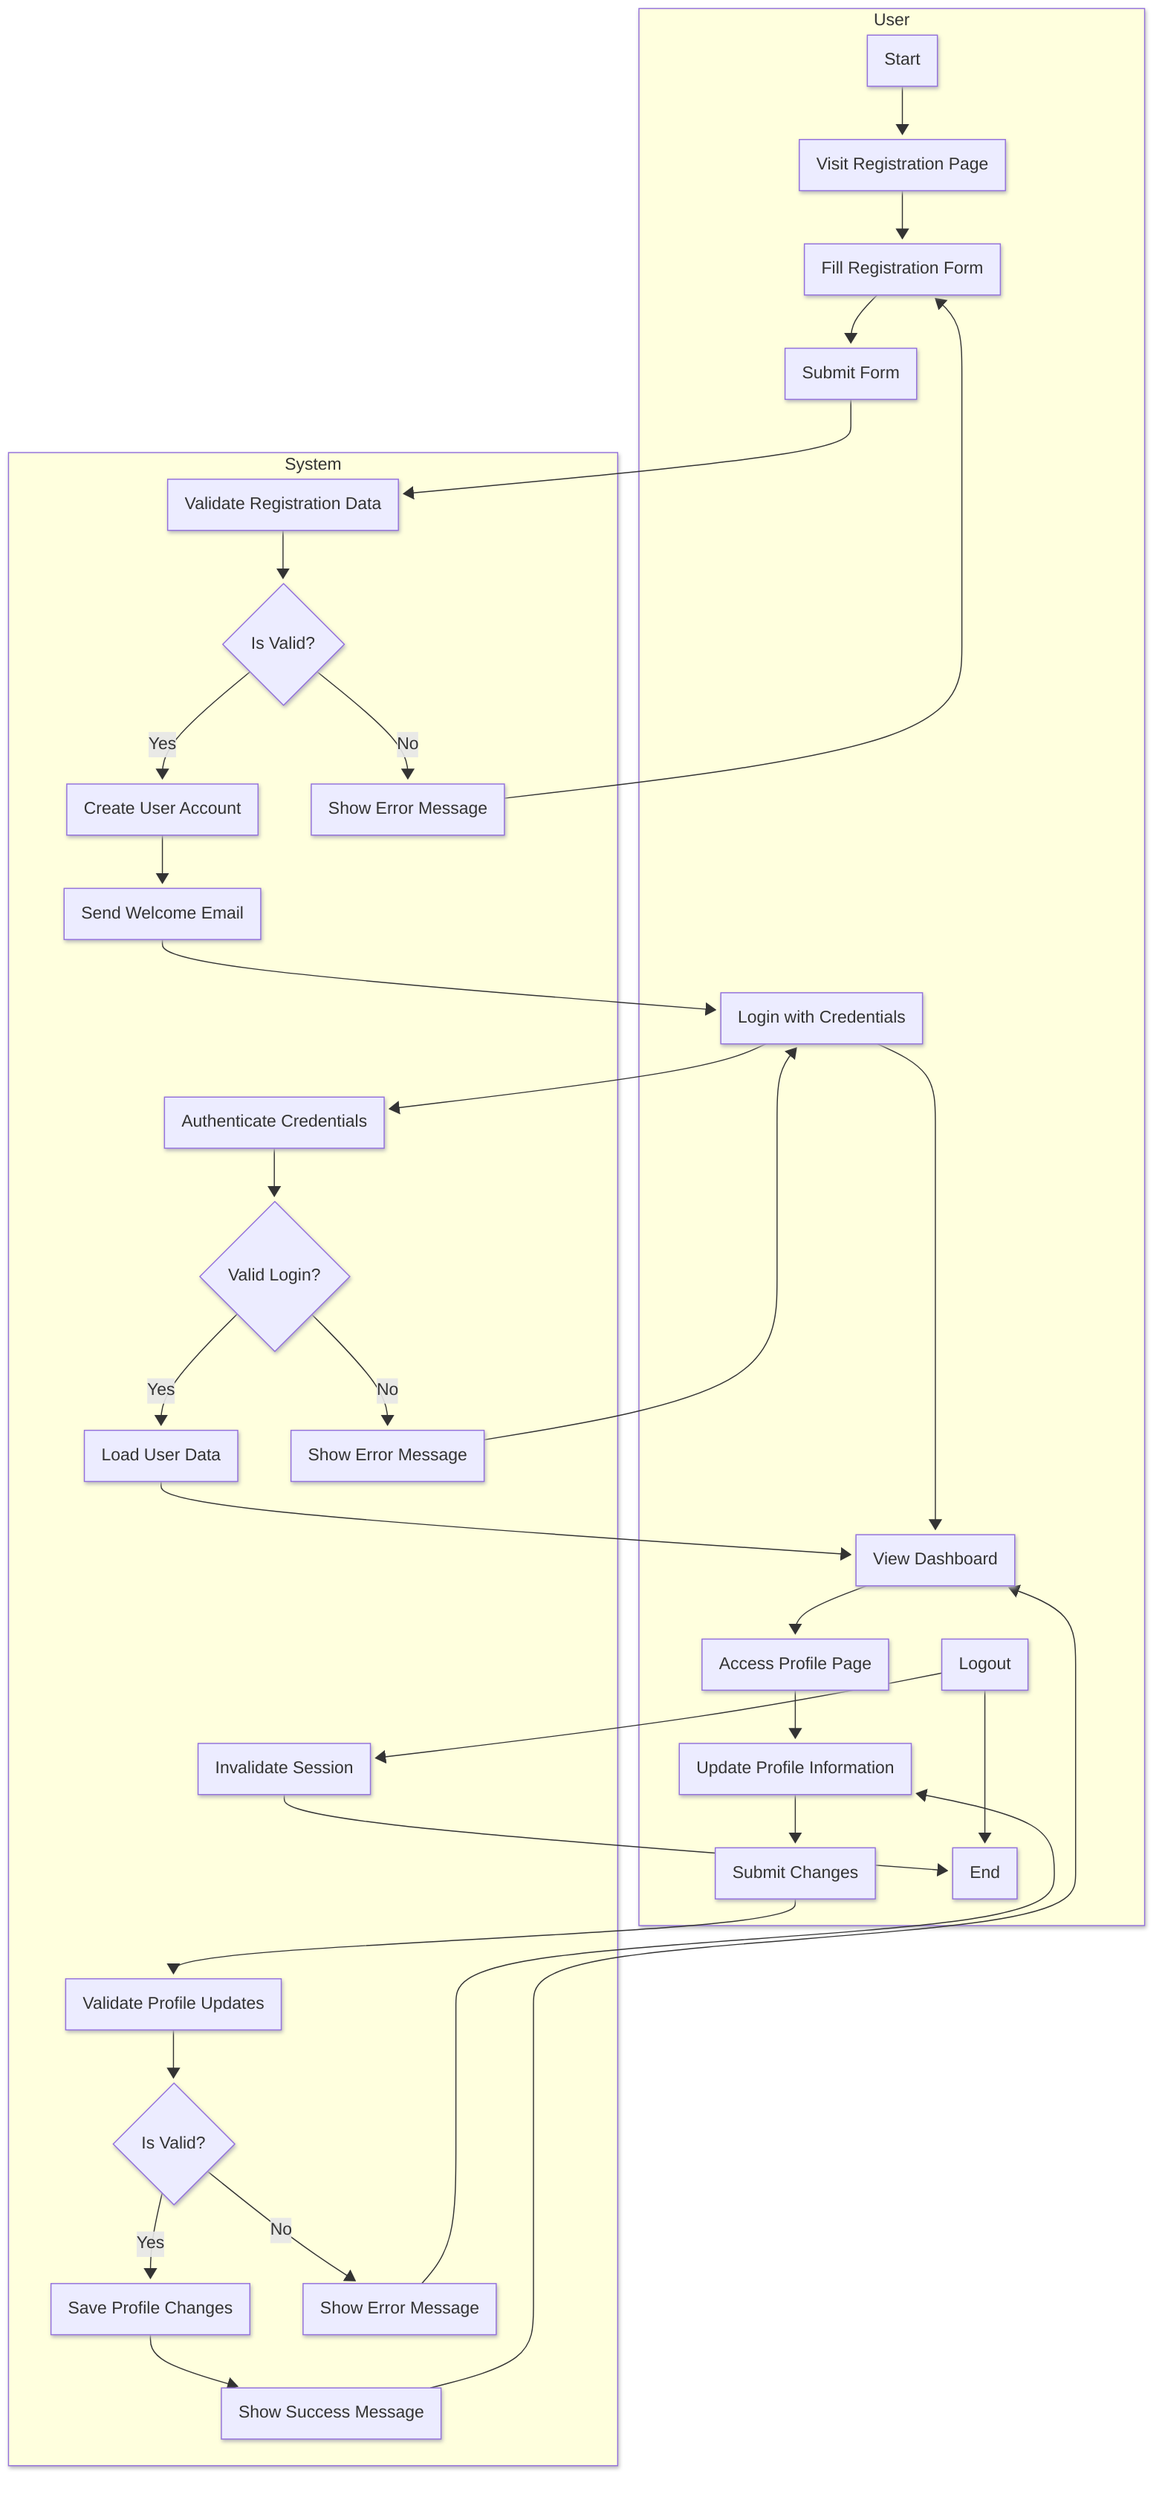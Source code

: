 ---
config:
  look: neo
  layout: fixed
---
flowchart TB
 subgraph User["User"]
        A2["Visit Registration Page"]
        A1["Start"]
        A3["Fill Registration Form"]
        A4["Submit Form"]
        A10["View Dashboard"]
        A9["Login with Credentials"]
        A11["Access Profile Page"]
        A12["Update Profile Information"]
        A13["Submit Changes"]
        A17["End"]
        A16["Logout"]
  end
 subgraph System["System"]
        B1["Validate Registration Data"]
        B2{"Is Valid?"}
        B3["Create User Account"]
        B4["Send Welcome Email"]
        B5["Show Error Message"]
        B6["Authenticate Credentials"]
        B7{"Valid Login?"}
        B8["Load User Data"]
        B9["Show Error Message"]
        B10["Validate Profile Updates"]
        B11{"Is Valid?"}
        B12["Save Profile Changes"]
        B13["Show Success Message"]
        B14["Show Error Message"]
        B15["Invalidate Session"]
  end
    A1 --> A2
    A2 --> A3
    A3 --> A4
    A9 --> A10 & B6
    A10 --> A11
    A11 --> A12
    A12 --> A13
    A16 --> A17 & B15
    A4 --> B1
    B1 --> B2
    B2 -- Yes --> B3
    B2 -- No --> B5
    B3 --> B4
    B4 --> A9
    B5 --> A3
    B6 --> B7
    B7 -- Yes --> B8
    B7 -- No --> B9
    B8 --> A10
    B9 --> A9
    A13 --> B10
    B10 --> B11
    B11 -- Yes --> B12
    B11 -- No --> B14
    B12 --> B13
    B13 --> A10
    B14 --> A12
    B15 --> A17